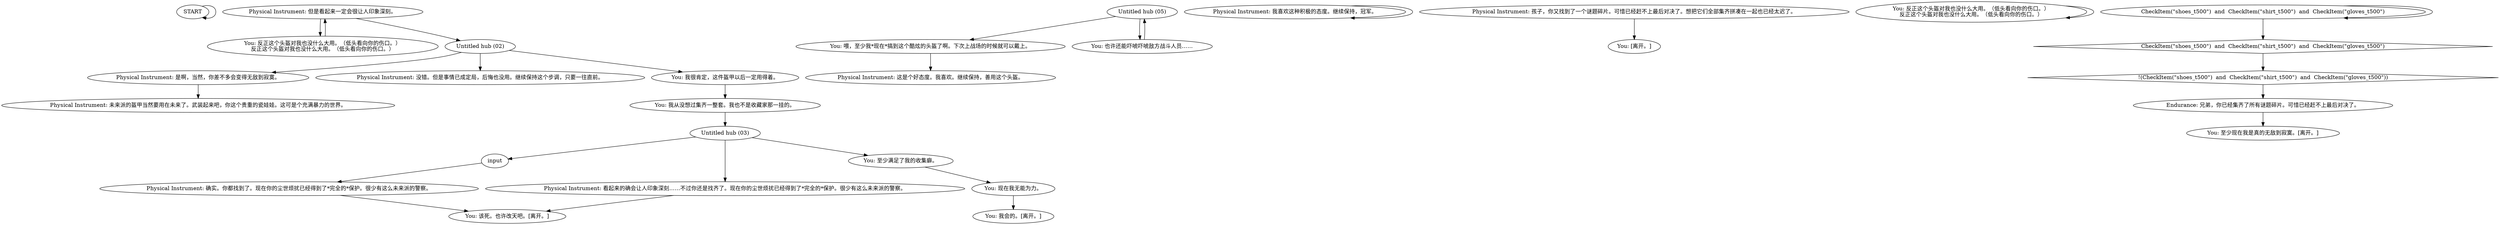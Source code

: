 # SEAFORT ORB / fairweather t500 helmet
# Orb that checks how much armour you've collected after you pick up the helmet.
# ==================================================
digraph G {
	  0 [label="START"];
	  1 [label="input"];
	  2 [label="You: 喂，至少我*现在*搞到这个酷炫的头盔了啊。下次上战场的时候就可以戴上。"];
	  3 [label="You: 我会的。[离开。]"];
	  4 [label="Physical Instrument: 这是个好态度。我喜欢。继续保持，善用这个头盔。"];
	  5 [label="Physical Instrument: 我喜欢这种积极的态度。继续保持，冠军。"];
	  6 [label="You: [离开。]"];
	  7 [label="Untitled hub (03)"];
	  8 [label="Physical Instrument: 是啊，当然，你差不多会变得无敌到寂寞。"];
	  9 [label="You: 至少满足了我的收集癖。"];
	  10 [label="You: 我从没想过集齐一整套。我也不是收藏家那一挂的。"];
	  11 [label="Physical Instrument: 未来派的盔甲当然要用在未来了。武装起来吧，你这个贵重的瓷娃娃。这可是个充满暴力的世界。"];
	  12 [label="Untitled hub (05)"];
	  13 [label="Physical Instrument: 没错。但是事情已成定局，后悔也没用。继续保持这个步调，只要一往直前。"];
	  14 [label="You: 反正这个头盔对我也没什么大用。（低头看向你的伤口。）\n反正这个头盔对我也没什么大用。（低头看向你的伤口。）"];
	  15 [label="Physical Instrument: 看起来的确会让人印象深刻……不过你还是找齐了。现在你的尘世烦扰已经得到了*完全的*保护。很少有这么未来派的警察。"];
	  16 [label="You: 反正这个头盔对我也没什么大用。（低头看向你的伤口。）\n反正这个头盔对我也没什么大用。（低头看向你的伤口。）"];
	  17 [label="You: 也许还能吓唬吓唬敌方战斗人员……"];
	  18 [label="You: 该死。也许改天吧。[离开。]"];
	  19 [label="You: 至少现在我是真的无敌到寂寞。[离开。]"];
	  20 [label="Untitled hub (02)"];
	  21 [label="You: 现在我无能为力。"];
	  22 [label="Physical Instrument: 确实。你都找到了。现在你的尘世烦扰已经得到了*完全的*保护。很少有这么未来派的警察。"];
	  23 [label="CheckItem(\"shoes_t500\")  and  CheckItem(\"shirt_t500\")  and  CheckItem(\"gloves_t500\")"];
	  24 [label="CheckItem(\"shoes_t500\")  and  CheckItem(\"shirt_t500\")  and  CheckItem(\"gloves_t500\")", shape=diamond];
	  25 [label="!(CheckItem(\"shoes_t500\")  and  CheckItem(\"shirt_t500\")  and  CheckItem(\"gloves_t500\"))", shape=diamond];
	  26 [label="Endurance: 兄弟，你已经集齐了所有谜题碎片。可惜已经赶不上最后对决了。"];
	  27 [label="Physical Instrument: 孩子，你又找到了一个谜题碎片。可惜已经赶不上最后对决了。想把它们全部集齐拼凑在一起也已经太迟了。"];
	  28 [label="You: 我很肯定，这件盔甲以后一定用得着。"];
	  29 [label="Physical Instrument: 但是看起来一定会很让人印象深刻。"];
	  0 -> 0
	  1 -> 22
	  2 -> 4
	  5 -> 5
	  7 -> 9
	  7 -> 1
	  7 -> 15
	  8 -> 11
	  9 -> 21
	  10 -> 7
	  12 -> 17
	  12 -> 2
	  14 -> 14
	  15 -> 18
	  16 -> 29
	  17 -> 12
	  20 -> 8
	  20 -> 28
	  20 -> 13
	  21 -> 3
	  22 -> 18
	  23 -> 24
	  23 -> 23
	  24 -> 25
	  25 -> 26
	  26 -> 19
	  27 -> 6
	  28 -> 10
	  29 -> 16
	  29 -> 20
}

